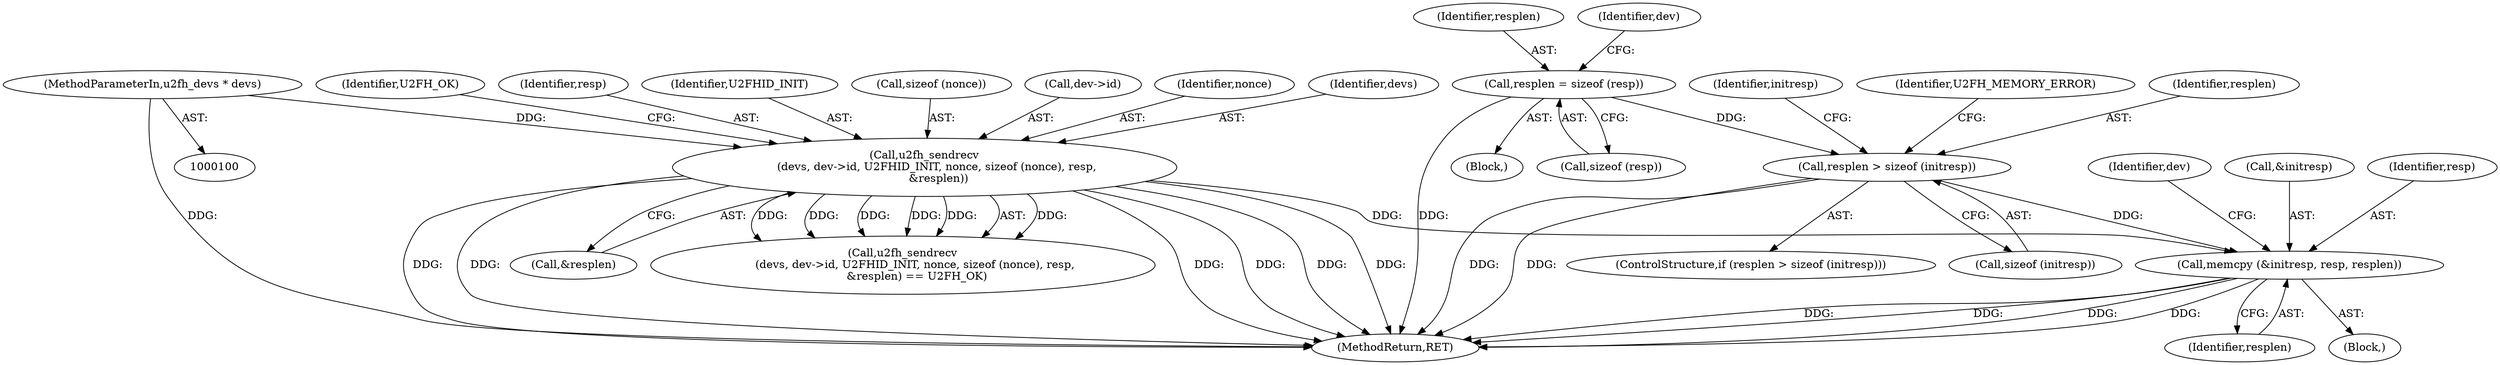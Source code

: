 digraph "0_libu2f-host_e4bb58cc8b6202a421e65f8230217d8ae6e16eb5@API" {
"1000149" [label="(Call,memcpy (&initresp, resp, resplen))"];
"1000126" [label="(Call,u2fh_sendrecv\n       (devs, dev->id, U2FHID_INIT, nonce, sizeof (nonce), resp,\n        &resplen))"];
"1000101" [label="(MethodParameterIn,u2fh_devs * devs)"];
"1000142" [label="(Call,resplen > sizeof (initresp))"];
"1000115" [label="(Call,resplen = sizeof (resp))"];
"1000195" [label="(MethodReturn,RET)"];
"1000101" [label="(MethodParameterIn,u2fh_devs * devs)"];
"1000141" [label="(ControlStructure,if (resplen > sizeof (initresp)))"];
"1000142" [label="(Call,resplen > sizeof (initresp))"];
"1000138" [label="(Identifier,U2FH_OK)"];
"1000117" [label="(Call,sizeof (resp))"];
"1000153" [label="(Identifier,resplen)"];
"1000156" [label="(Identifier,dev)"];
"1000103" [label="(Block,)"];
"1000115" [label="(Call,resplen = sizeof (resp))"];
"1000136" [label="(Call,&resplen)"];
"1000135" [label="(Identifier,resp)"];
"1000150" [label="(Call,&initresp)"];
"1000151" [label="(Identifier,initresp)"];
"1000131" [label="(Identifier,U2FHID_INIT)"];
"1000133" [label="(Call,sizeof (nonce))"];
"1000149" [label="(Call,memcpy (&initresp, resp, resplen))"];
"1000128" [label="(Call,dev->id)"];
"1000152" [label="(Identifier,resp)"];
"1000126" [label="(Call,u2fh_sendrecv\n       (devs, dev->id, U2FHID_INIT, nonce, sizeof (nonce), resp,\n        &resplen))"];
"1000132" [label="(Identifier,nonce)"];
"1000125" [label="(Call,u2fh_sendrecv\n       (devs, dev->id, U2FHID_INIT, nonce, sizeof (nonce), resp,\n        &resplen) == U2FH_OK)"];
"1000116" [label="(Identifier,resplen)"];
"1000139" [label="(Block,)"];
"1000127" [label="(Identifier,devs)"];
"1000148" [label="(Identifier,U2FH_MEMORY_ERROR)"];
"1000143" [label="(Identifier,resplen)"];
"1000121" [label="(Identifier,dev)"];
"1000144" [label="(Call,sizeof (initresp))"];
"1000149" -> "1000139"  [label="AST: "];
"1000149" -> "1000153"  [label="CFG: "];
"1000150" -> "1000149"  [label="AST: "];
"1000152" -> "1000149"  [label="AST: "];
"1000153" -> "1000149"  [label="AST: "];
"1000156" -> "1000149"  [label="CFG: "];
"1000149" -> "1000195"  [label="DDG: "];
"1000149" -> "1000195"  [label="DDG: "];
"1000149" -> "1000195"  [label="DDG: "];
"1000149" -> "1000195"  [label="DDG: "];
"1000126" -> "1000149"  [label="DDG: "];
"1000142" -> "1000149"  [label="DDG: "];
"1000126" -> "1000125"  [label="AST: "];
"1000126" -> "1000136"  [label="CFG: "];
"1000127" -> "1000126"  [label="AST: "];
"1000128" -> "1000126"  [label="AST: "];
"1000131" -> "1000126"  [label="AST: "];
"1000132" -> "1000126"  [label="AST: "];
"1000133" -> "1000126"  [label="AST: "];
"1000135" -> "1000126"  [label="AST: "];
"1000136" -> "1000126"  [label="AST: "];
"1000138" -> "1000126"  [label="CFG: "];
"1000126" -> "1000195"  [label="DDG: "];
"1000126" -> "1000195"  [label="DDG: "];
"1000126" -> "1000195"  [label="DDG: "];
"1000126" -> "1000195"  [label="DDG: "];
"1000126" -> "1000195"  [label="DDG: "];
"1000126" -> "1000195"  [label="DDG: "];
"1000126" -> "1000125"  [label="DDG: "];
"1000126" -> "1000125"  [label="DDG: "];
"1000126" -> "1000125"  [label="DDG: "];
"1000126" -> "1000125"  [label="DDG: "];
"1000126" -> "1000125"  [label="DDG: "];
"1000126" -> "1000125"  [label="DDG: "];
"1000101" -> "1000126"  [label="DDG: "];
"1000101" -> "1000100"  [label="AST: "];
"1000101" -> "1000195"  [label="DDG: "];
"1000142" -> "1000141"  [label="AST: "];
"1000142" -> "1000144"  [label="CFG: "];
"1000143" -> "1000142"  [label="AST: "];
"1000144" -> "1000142"  [label="AST: "];
"1000148" -> "1000142"  [label="CFG: "];
"1000151" -> "1000142"  [label="CFG: "];
"1000142" -> "1000195"  [label="DDG: "];
"1000142" -> "1000195"  [label="DDG: "];
"1000115" -> "1000142"  [label="DDG: "];
"1000115" -> "1000103"  [label="AST: "];
"1000115" -> "1000117"  [label="CFG: "];
"1000116" -> "1000115"  [label="AST: "];
"1000117" -> "1000115"  [label="AST: "];
"1000121" -> "1000115"  [label="CFG: "];
"1000115" -> "1000195"  [label="DDG: "];
}
